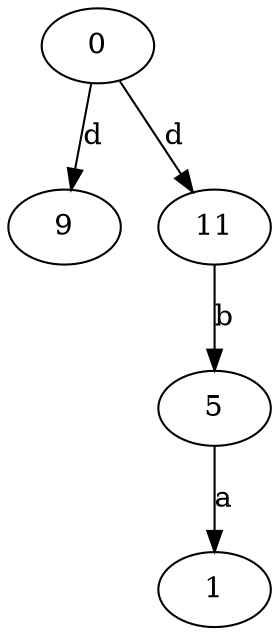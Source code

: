 strict digraph  {
1;
0;
5;
9;
11;
0 -> 9  [label=d];
0 -> 11  [label=d];
5 -> 1  [label=a];
11 -> 5  [label=b];
}
